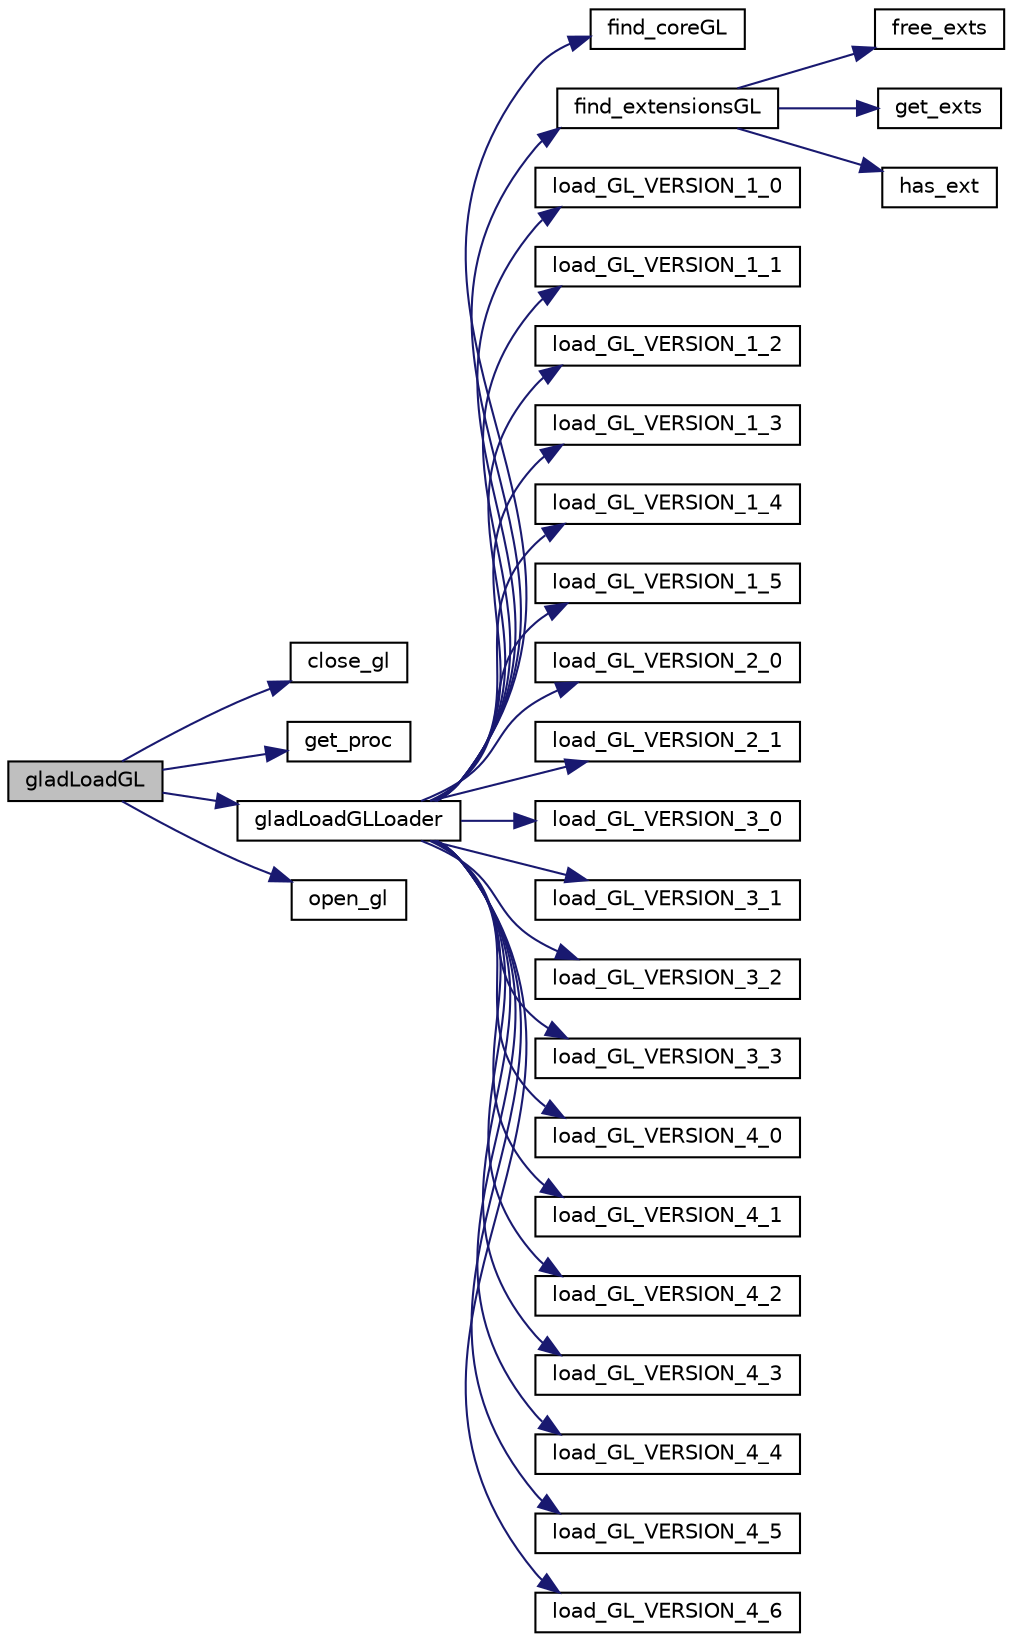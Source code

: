 digraph "gladLoadGL"
{
 // LATEX_PDF_SIZE
  edge [fontname="Helvetica",fontsize="10",labelfontname="Helvetica",labelfontsize="10"];
  node [fontname="Helvetica",fontsize="10",shape=record];
  rankdir="LR";
  Node1 [label="gladLoadGL",height=0.2,width=0.4,color="black", fillcolor="grey75", style="filled", fontcolor="black",tooltip=" "];
  Node1 -> Node2 [color="midnightblue",fontsize="10",style="solid",fontname="Helvetica"];
  Node2 [label="close_gl",height=0.2,width=0.4,color="black", fillcolor="white", style="filled",URL="$glad_8c.html#aa3222c9728bc7f7846f3e684b440a030",tooltip=" "];
  Node1 -> Node3 [color="midnightblue",fontsize="10",style="solid",fontname="Helvetica"];
  Node3 [label="get_proc",height=0.2,width=0.4,color="black", fillcolor="white", style="filled",URL="$glad_8c.html#ad63f2bf7c845fd310286b42a454ba71d",tooltip=" "];
  Node1 -> Node4 [color="midnightblue",fontsize="10",style="solid",fontname="Helvetica"];
  Node4 [label="gladLoadGLLoader",height=0.2,width=0.4,color="black", fillcolor="white", style="filled",URL="$glad_8c.html#af70e4674f75bd3bbfedf7979607c65ef",tooltip=" "];
  Node4 -> Node5 [color="midnightblue",fontsize="10",style="solid",fontname="Helvetica"];
  Node5 [label="find_coreGL",height=0.2,width=0.4,color="black", fillcolor="white", style="filled",URL="$glad_8c.html#a1e6b94e667c5087bcd17801e4e4942a3",tooltip=" "];
  Node4 -> Node6 [color="midnightblue",fontsize="10",style="solid",fontname="Helvetica"];
  Node6 [label="find_extensionsGL",height=0.2,width=0.4,color="black", fillcolor="white", style="filled",URL="$glad_8c.html#aec888869187731b49111dfbea5f7cd56",tooltip=" "];
  Node6 -> Node7 [color="midnightblue",fontsize="10",style="solid",fontname="Helvetica"];
  Node7 [label="free_exts",height=0.2,width=0.4,color="black", fillcolor="white", style="filled",URL="$glad_8c.html#a250a03ed54f517313be3fb311c1d0929",tooltip=" "];
  Node6 -> Node8 [color="midnightblue",fontsize="10",style="solid",fontname="Helvetica"];
  Node8 [label="get_exts",height=0.2,width=0.4,color="black", fillcolor="white", style="filled",URL="$glad_8c.html#abfb50eb07d43a6e366811edf9feff173",tooltip=" "];
  Node6 -> Node9 [color="midnightblue",fontsize="10",style="solid",fontname="Helvetica"];
  Node9 [label="has_ext",height=0.2,width=0.4,color="black", fillcolor="white", style="filled",URL="$glad_8c.html#abfdc555a06ed44e71045a703a7d43951",tooltip=" "];
  Node4 -> Node10 [color="midnightblue",fontsize="10",style="solid",fontname="Helvetica"];
  Node10 [label="load_GL_VERSION_1_0",height=0.2,width=0.4,color="black", fillcolor="white", style="filled",URL="$glad_8c.html#ac9cefadc8a6c809297856b3cb546d1d4",tooltip=" "];
  Node4 -> Node11 [color="midnightblue",fontsize="10",style="solid",fontname="Helvetica"];
  Node11 [label="load_GL_VERSION_1_1",height=0.2,width=0.4,color="black", fillcolor="white", style="filled",URL="$glad_8c.html#a35dbc78b11773681adc60e990fef7005",tooltip=" "];
  Node4 -> Node12 [color="midnightblue",fontsize="10",style="solid",fontname="Helvetica"];
  Node12 [label="load_GL_VERSION_1_2",height=0.2,width=0.4,color="black", fillcolor="white", style="filled",URL="$glad_8c.html#a577c4b9e1351249c243b007ecc4a975e",tooltip=" "];
  Node4 -> Node13 [color="midnightblue",fontsize="10",style="solid",fontname="Helvetica"];
  Node13 [label="load_GL_VERSION_1_3",height=0.2,width=0.4,color="black", fillcolor="white", style="filled",URL="$glad_8c.html#a64db1ca3b160134bd85d5121be77ab1c",tooltip=" "];
  Node4 -> Node14 [color="midnightblue",fontsize="10",style="solid",fontname="Helvetica"];
  Node14 [label="load_GL_VERSION_1_4",height=0.2,width=0.4,color="black", fillcolor="white", style="filled",URL="$glad_8c.html#a3fcc343e68a41abbf2aaf2898ba6c662",tooltip=" "];
  Node4 -> Node15 [color="midnightblue",fontsize="10",style="solid",fontname="Helvetica"];
  Node15 [label="load_GL_VERSION_1_5",height=0.2,width=0.4,color="black", fillcolor="white", style="filled",URL="$glad_8c.html#a5b8a4ead1fe41911c78f289e1e099c17",tooltip=" "];
  Node4 -> Node16 [color="midnightblue",fontsize="10",style="solid",fontname="Helvetica"];
  Node16 [label="load_GL_VERSION_2_0",height=0.2,width=0.4,color="black", fillcolor="white", style="filled",URL="$glad_8c.html#ada4838bbc696bf9bd3fee9945ae2fc62",tooltip=" "];
  Node4 -> Node17 [color="midnightblue",fontsize="10",style="solid",fontname="Helvetica"];
  Node17 [label="load_GL_VERSION_2_1",height=0.2,width=0.4,color="black", fillcolor="white", style="filled",URL="$glad_8c.html#a6b1ddad462fc87b8ca81a8228c81bf9f",tooltip=" "];
  Node4 -> Node18 [color="midnightblue",fontsize="10",style="solid",fontname="Helvetica"];
  Node18 [label="load_GL_VERSION_3_0",height=0.2,width=0.4,color="black", fillcolor="white", style="filled",URL="$glad_8c.html#a66fb68f92ff5be9c41e8fd9e3a0f1f22",tooltip=" "];
  Node4 -> Node19 [color="midnightblue",fontsize="10",style="solid",fontname="Helvetica"];
  Node19 [label="load_GL_VERSION_3_1",height=0.2,width=0.4,color="black", fillcolor="white", style="filled",URL="$glad_8c.html#aa0161dc921d58866d5c9384b365bfae7",tooltip=" "];
  Node4 -> Node20 [color="midnightblue",fontsize="10",style="solid",fontname="Helvetica"];
  Node20 [label="load_GL_VERSION_3_2",height=0.2,width=0.4,color="black", fillcolor="white", style="filled",URL="$glad_8c.html#aa4ad9ec346eeec0578169e552b802662",tooltip=" "];
  Node4 -> Node21 [color="midnightblue",fontsize="10",style="solid",fontname="Helvetica"];
  Node21 [label="load_GL_VERSION_3_3",height=0.2,width=0.4,color="black", fillcolor="white", style="filled",URL="$glad_8c.html#a5b35a05be99645aebc78627b564fb0be",tooltip=" "];
  Node4 -> Node22 [color="midnightblue",fontsize="10",style="solid",fontname="Helvetica"];
  Node22 [label="load_GL_VERSION_4_0",height=0.2,width=0.4,color="black", fillcolor="white", style="filled",URL="$glad_8c.html#afd687e92ccc3435db99eb010fc5565a4",tooltip=" "];
  Node4 -> Node23 [color="midnightblue",fontsize="10",style="solid",fontname="Helvetica"];
  Node23 [label="load_GL_VERSION_4_1",height=0.2,width=0.4,color="black", fillcolor="white", style="filled",URL="$glad_8c.html#ab46b2b729425b5bb92c402e7b08c90fa",tooltip=" "];
  Node4 -> Node24 [color="midnightblue",fontsize="10",style="solid",fontname="Helvetica"];
  Node24 [label="load_GL_VERSION_4_2",height=0.2,width=0.4,color="black", fillcolor="white", style="filled",URL="$glad_8c.html#a34c73452306d56278046dd284ec050bd",tooltip=" "];
  Node4 -> Node25 [color="midnightblue",fontsize="10",style="solid",fontname="Helvetica"];
  Node25 [label="load_GL_VERSION_4_3",height=0.2,width=0.4,color="black", fillcolor="white", style="filled",URL="$glad_8c.html#ac96c85fb3086e40f55ecc2a85e88f940",tooltip=" "];
  Node4 -> Node26 [color="midnightblue",fontsize="10",style="solid",fontname="Helvetica"];
  Node26 [label="load_GL_VERSION_4_4",height=0.2,width=0.4,color="black", fillcolor="white", style="filled",URL="$glad_8c.html#a3379f8fef4545548f7508288d9f23d91",tooltip=" "];
  Node4 -> Node27 [color="midnightblue",fontsize="10",style="solid",fontname="Helvetica"];
  Node27 [label="load_GL_VERSION_4_5",height=0.2,width=0.4,color="black", fillcolor="white", style="filled",URL="$glad_8c.html#a09519edf390523b7e1eda978dc24fc0e",tooltip=" "];
  Node4 -> Node28 [color="midnightblue",fontsize="10",style="solid",fontname="Helvetica"];
  Node28 [label="load_GL_VERSION_4_6",height=0.2,width=0.4,color="black", fillcolor="white", style="filled",URL="$glad_8c.html#a19a87c3f49eec57840b60e259a1f009f",tooltip=" "];
  Node1 -> Node29 [color="midnightblue",fontsize="10",style="solid",fontname="Helvetica"];
  Node29 [label="open_gl",height=0.2,width=0.4,color="black", fillcolor="white", style="filled",URL="$glad_8c.html#a538b0e09de5780f026ad62462fade0a6",tooltip=" "];
}
